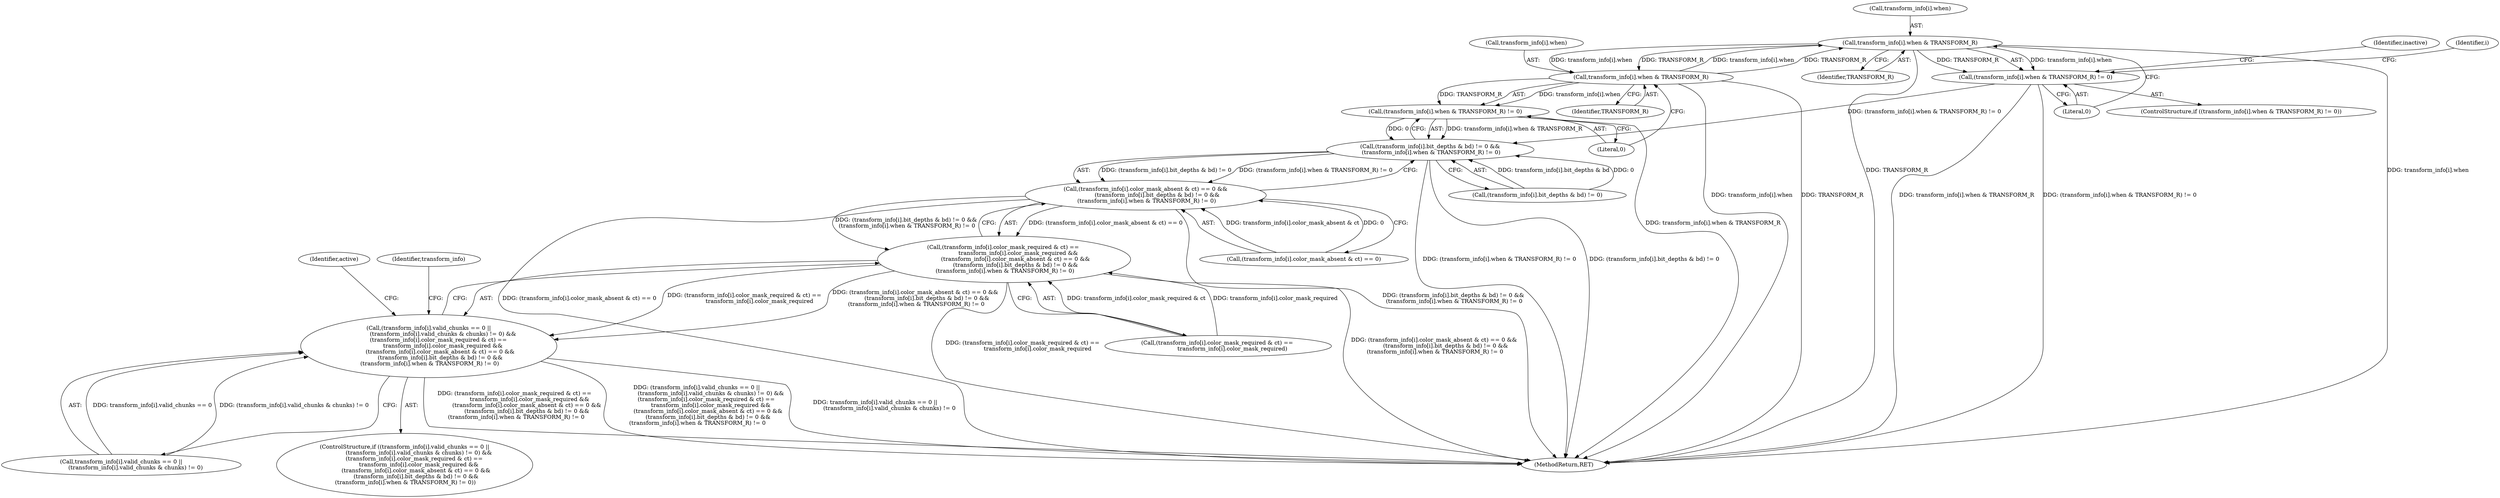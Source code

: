 digraph "0_Android_9d4853418ab2f754c2b63e091c29c5529b8b86ca_25@array" {
"1000356" [label="(Call,transform_info[i].when & TRANSFORM_R)"];
"1000342" [label="(Call,transform_info[i].when & TRANSFORM_R)"];
"1000356" [label="(Call,transform_info[i].when & TRANSFORM_R)"];
"1000341" [label="(Call,(transform_info[i].when & TRANSFORM_R) != 0)"];
"1000331" [label="(Call,(transform_info[i].bit_depths & bd) != 0 &&\n (transform_info[i].when & TRANSFORM_R) != 0)"];
"1000321" [label="(Call,(transform_info[i].color_mask_absent & ct) == 0 &&\n             (transform_info[i].bit_depths & bd) != 0 &&\n (transform_info[i].when & TRANSFORM_R) != 0)"];
"1000307" [label="(Call,(transform_info[i].color_mask_required & ct) == \n                transform_info[i].color_mask_required &&\n             (transform_info[i].color_mask_absent & ct) == 0 &&\n             (transform_info[i].bit_depths & bd) != 0 &&\n (transform_info[i].when & TRANSFORM_R) != 0)"];
"1000289" [label="(Call,(transform_info[i].valid_chunks == 0 ||\n                (transform_info[i].valid_chunks & chunks) != 0) &&\n            (transform_info[i].color_mask_required & ct) == \n                transform_info[i].color_mask_required &&\n             (transform_info[i].color_mask_absent & ct) == 0 &&\n             (transform_info[i].bit_depths & bd) != 0 &&\n (transform_info[i].when & TRANSFORM_R) != 0)"];
"1000355" [label="(Call,(transform_info[i].when & TRANSFORM_R) != 0)"];
"1000322" [label="(Call,(transform_info[i].color_mask_absent & ct) == 0)"];
"1000342" [label="(Call,transform_info[i].when & TRANSFORM_R)"];
"1000349" [label="(Literal,0)"];
"1000278" [label="(Identifier,i)"];
"1000354" [label="(ControlStructure,if ((transform_info[i].when & TRANSFORM_R) != 0))"];
"1000343" [label="(Call,transform_info[i].when)"];
"1000290" [label="(Call,transform_info[i].valid_chunks == 0 ||\n                (transform_info[i].valid_chunks & chunks) != 0)"];
"1000363" [label="(Literal,0)"];
"1000359" [label="(Identifier,transform_info)"];
"1000365" [label="(Identifier,inactive)"];
"1000357" [label="(Call,transform_info[i].when)"];
"1000351" [label="(Identifier,active)"];
"1000308" [label="(Call,(transform_info[i].color_mask_required & ct) == \n                transform_info[i].color_mask_required)"];
"1000356" [label="(Call,transform_info[i].when & TRANSFORM_R)"];
"1000388" [label="(MethodReturn,RET)"];
"1000355" [label="(Call,(transform_info[i].when & TRANSFORM_R) != 0)"];
"1000307" [label="(Call,(transform_info[i].color_mask_required & ct) == \n                transform_info[i].color_mask_required &&\n             (transform_info[i].color_mask_absent & ct) == 0 &&\n             (transform_info[i].bit_depths & bd) != 0 &&\n (transform_info[i].when & TRANSFORM_R) != 0)"];
"1000321" [label="(Call,(transform_info[i].color_mask_absent & ct) == 0 &&\n             (transform_info[i].bit_depths & bd) != 0 &&\n (transform_info[i].when & TRANSFORM_R) != 0)"];
"1000348" [label="(Identifier,TRANSFORM_R)"];
"1000341" [label="(Call,(transform_info[i].when & TRANSFORM_R) != 0)"];
"1000331" [label="(Call,(transform_info[i].bit_depths & bd) != 0 &&\n (transform_info[i].when & TRANSFORM_R) != 0)"];
"1000332" [label="(Call,(transform_info[i].bit_depths & bd) != 0)"];
"1000362" [label="(Identifier,TRANSFORM_R)"];
"1000288" [label="(ControlStructure,if ((transform_info[i].valid_chunks == 0 ||\n                (transform_info[i].valid_chunks & chunks) != 0) &&\n            (transform_info[i].color_mask_required & ct) == \n                transform_info[i].color_mask_required &&\n             (transform_info[i].color_mask_absent & ct) == 0 &&\n             (transform_info[i].bit_depths & bd) != 0 &&\n (transform_info[i].when & TRANSFORM_R) != 0))"];
"1000289" [label="(Call,(transform_info[i].valid_chunks == 0 ||\n                (transform_info[i].valid_chunks & chunks) != 0) &&\n            (transform_info[i].color_mask_required & ct) == \n                transform_info[i].color_mask_required &&\n             (transform_info[i].color_mask_absent & ct) == 0 &&\n             (transform_info[i].bit_depths & bd) != 0 &&\n (transform_info[i].when & TRANSFORM_R) != 0)"];
"1000356" -> "1000355"  [label="AST: "];
"1000356" -> "1000362"  [label="CFG: "];
"1000357" -> "1000356"  [label="AST: "];
"1000362" -> "1000356"  [label="AST: "];
"1000363" -> "1000356"  [label="CFG: "];
"1000356" -> "1000388"  [label="DDG: transform_info[i].when"];
"1000356" -> "1000388"  [label="DDG: TRANSFORM_R"];
"1000356" -> "1000342"  [label="DDG: transform_info[i].when"];
"1000356" -> "1000342"  [label="DDG: TRANSFORM_R"];
"1000356" -> "1000355"  [label="DDG: transform_info[i].when"];
"1000356" -> "1000355"  [label="DDG: TRANSFORM_R"];
"1000342" -> "1000356"  [label="DDG: transform_info[i].when"];
"1000342" -> "1000356"  [label="DDG: TRANSFORM_R"];
"1000342" -> "1000341"  [label="AST: "];
"1000342" -> "1000348"  [label="CFG: "];
"1000343" -> "1000342"  [label="AST: "];
"1000348" -> "1000342"  [label="AST: "];
"1000349" -> "1000342"  [label="CFG: "];
"1000342" -> "1000388"  [label="DDG: transform_info[i].when"];
"1000342" -> "1000388"  [label="DDG: TRANSFORM_R"];
"1000342" -> "1000341"  [label="DDG: transform_info[i].when"];
"1000342" -> "1000341"  [label="DDG: TRANSFORM_R"];
"1000341" -> "1000331"  [label="AST: "];
"1000341" -> "1000349"  [label="CFG: "];
"1000349" -> "1000341"  [label="AST: "];
"1000331" -> "1000341"  [label="CFG: "];
"1000341" -> "1000388"  [label="DDG: transform_info[i].when & TRANSFORM_R"];
"1000341" -> "1000331"  [label="DDG: transform_info[i].when & TRANSFORM_R"];
"1000341" -> "1000331"  [label="DDG: 0"];
"1000331" -> "1000321"  [label="AST: "];
"1000331" -> "1000332"  [label="CFG: "];
"1000332" -> "1000331"  [label="AST: "];
"1000321" -> "1000331"  [label="CFG: "];
"1000331" -> "1000388"  [label="DDG: (transform_info[i].bit_depths & bd) != 0"];
"1000331" -> "1000388"  [label="DDG: (transform_info[i].when & TRANSFORM_R) != 0"];
"1000331" -> "1000321"  [label="DDG: (transform_info[i].bit_depths & bd) != 0"];
"1000331" -> "1000321"  [label="DDG: (transform_info[i].when & TRANSFORM_R) != 0"];
"1000332" -> "1000331"  [label="DDG: transform_info[i].bit_depths & bd"];
"1000332" -> "1000331"  [label="DDG: 0"];
"1000355" -> "1000331"  [label="DDG: (transform_info[i].when & TRANSFORM_R) != 0"];
"1000321" -> "1000307"  [label="AST: "];
"1000321" -> "1000322"  [label="CFG: "];
"1000322" -> "1000321"  [label="AST: "];
"1000307" -> "1000321"  [label="CFG: "];
"1000321" -> "1000388"  [label="DDG: (transform_info[i].bit_depths & bd) != 0 &&\n (transform_info[i].when & TRANSFORM_R) != 0"];
"1000321" -> "1000388"  [label="DDG: (transform_info[i].color_mask_absent & ct) == 0"];
"1000321" -> "1000307"  [label="DDG: (transform_info[i].color_mask_absent & ct) == 0"];
"1000321" -> "1000307"  [label="DDG: (transform_info[i].bit_depths & bd) != 0 &&\n (transform_info[i].when & TRANSFORM_R) != 0"];
"1000322" -> "1000321"  [label="DDG: transform_info[i].color_mask_absent & ct"];
"1000322" -> "1000321"  [label="DDG: 0"];
"1000307" -> "1000289"  [label="AST: "];
"1000307" -> "1000308"  [label="CFG: "];
"1000308" -> "1000307"  [label="AST: "];
"1000289" -> "1000307"  [label="CFG: "];
"1000307" -> "1000388"  [label="DDG: (transform_info[i].color_mask_absent & ct) == 0 &&\n             (transform_info[i].bit_depths & bd) != 0 &&\n (transform_info[i].when & TRANSFORM_R) != 0"];
"1000307" -> "1000388"  [label="DDG: (transform_info[i].color_mask_required & ct) == \n                transform_info[i].color_mask_required"];
"1000307" -> "1000289"  [label="DDG: (transform_info[i].color_mask_required & ct) == \n                transform_info[i].color_mask_required"];
"1000307" -> "1000289"  [label="DDG: (transform_info[i].color_mask_absent & ct) == 0 &&\n             (transform_info[i].bit_depths & bd) != 0 &&\n (transform_info[i].when & TRANSFORM_R) != 0"];
"1000308" -> "1000307"  [label="DDG: transform_info[i].color_mask_required & ct"];
"1000308" -> "1000307"  [label="DDG: transform_info[i].color_mask_required"];
"1000289" -> "1000288"  [label="AST: "];
"1000289" -> "1000290"  [label="CFG: "];
"1000290" -> "1000289"  [label="AST: "];
"1000351" -> "1000289"  [label="CFG: "];
"1000359" -> "1000289"  [label="CFG: "];
"1000289" -> "1000388"  [label="DDG: transform_info[i].valid_chunks == 0 ||\n                (transform_info[i].valid_chunks & chunks) != 0"];
"1000289" -> "1000388"  [label="DDG: (transform_info[i].color_mask_required & ct) == \n                transform_info[i].color_mask_required &&\n             (transform_info[i].color_mask_absent & ct) == 0 &&\n             (transform_info[i].bit_depths & bd) != 0 &&\n (transform_info[i].when & TRANSFORM_R) != 0"];
"1000289" -> "1000388"  [label="DDG: (transform_info[i].valid_chunks == 0 ||\n                (transform_info[i].valid_chunks & chunks) != 0) &&\n            (transform_info[i].color_mask_required & ct) == \n                transform_info[i].color_mask_required &&\n             (transform_info[i].color_mask_absent & ct) == 0 &&\n             (transform_info[i].bit_depths & bd) != 0 &&\n (transform_info[i].when & TRANSFORM_R) != 0"];
"1000290" -> "1000289"  [label="DDG: transform_info[i].valid_chunks == 0"];
"1000290" -> "1000289"  [label="DDG: (transform_info[i].valid_chunks & chunks) != 0"];
"1000355" -> "1000354"  [label="AST: "];
"1000355" -> "1000363"  [label="CFG: "];
"1000363" -> "1000355"  [label="AST: "];
"1000365" -> "1000355"  [label="CFG: "];
"1000278" -> "1000355"  [label="CFG: "];
"1000355" -> "1000388"  [label="DDG: transform_info[i].when & TRANSFORM_R"];
"1000355" -> "1000388"  [label="DDG: (transform_info[i].when & TRANSFORM_R) != 0"];
}
